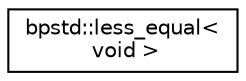 digraph "Graphical Class Hierarchy"
{
 // LATEX_PDF_SIZE
  edge [fontname="Helvetica",fontsize="10",labelfontname="Helvetica",labelfontsize="10"];
  node [fontname="Helvetica",fontsize="10",shape=record];
  rankdir="LR";
  Node0 [label="bpstd::less_equal\<\l void \>",height=0.2,width=0.4,color="black", fillcolor="white", style="filled",URL="$d1/de7/structbpstd_1_1less__equal_3_01void_01_4.html",tooltip=" "];
}

